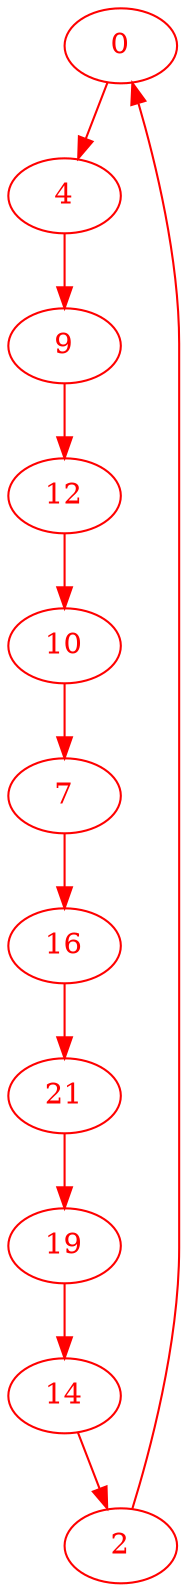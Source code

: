 digraph g{
node [color = red, fontcolor=red]; 0 2 4 7 9 10 12 14 16 19 21 ;
0 -> 4 [color=red] ;
2 -> 0 [color=red] ;
4 -> 9 [color=red] ;
7 -> 16 [color=red] ;
9 -> 12 [color=red] ;
10 -> 7 [color=red] ;
12 -> 10 [color=red] ;
14 -> 2 [color=red] ;
16 -> 21 [color=red] ;
19 -> 14 [color=red] ;
21 -> 19 [color=red] ;
}
